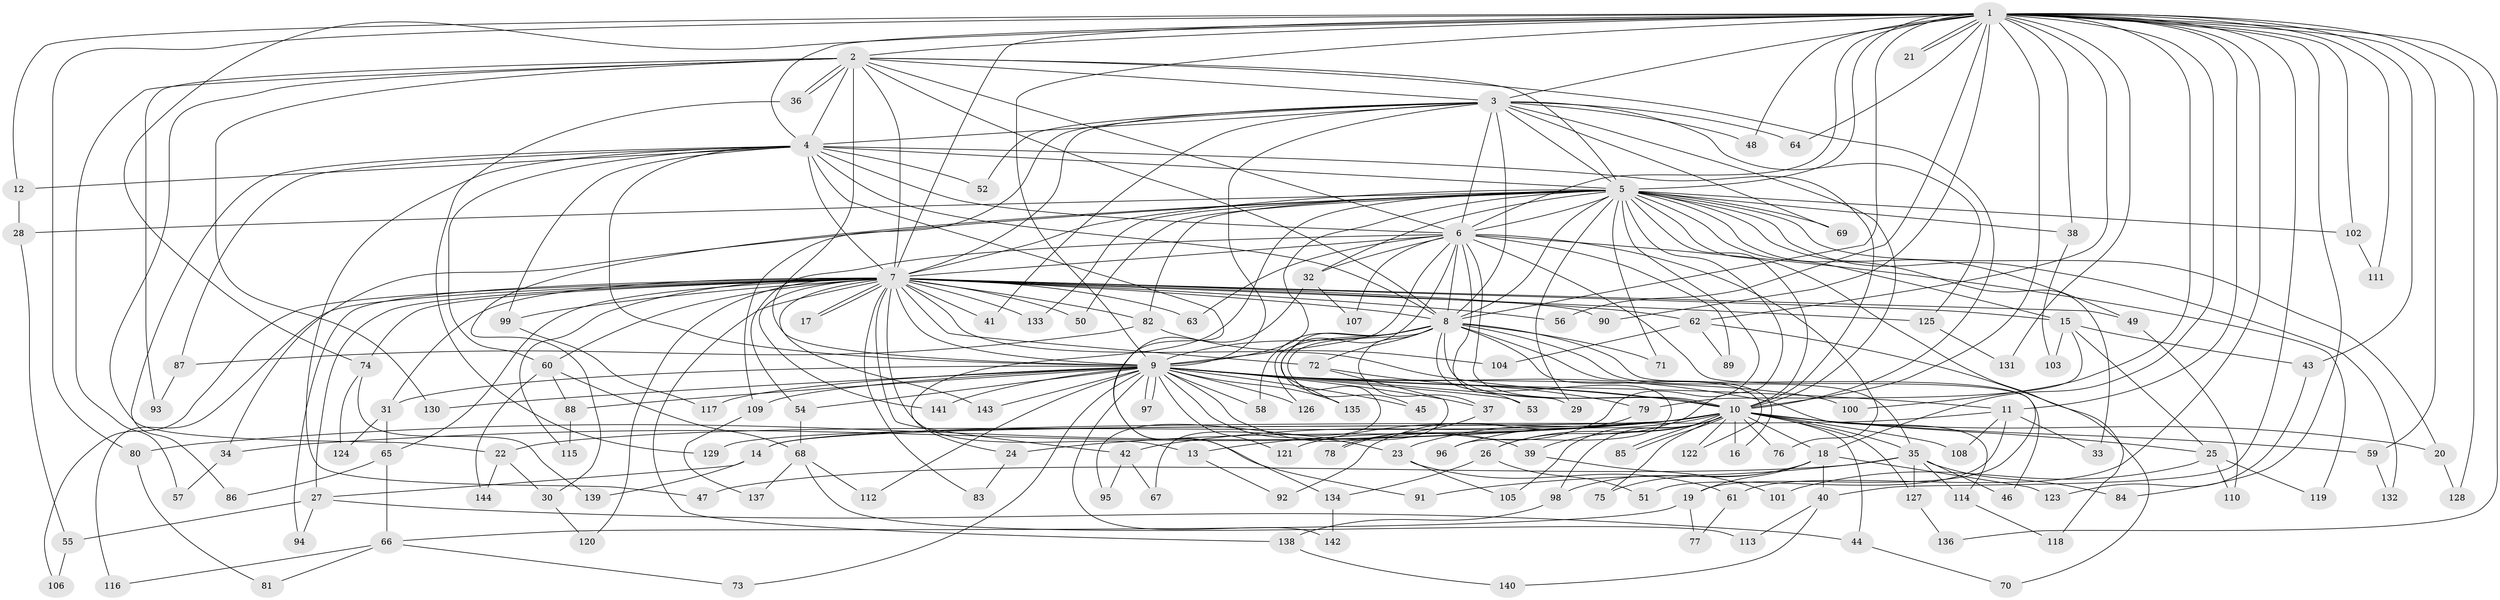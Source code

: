 // coarse degree distribution, {31: 0.008695652173913044, 23: 0.008695652173913044, 14: 0.008695652173913044, 15: 0.008695652173913044, 27: 0.008695652173913044, 39: 0.008695652173913044, 18: 0.008695652173913044, 32: 0.008695652173913044, 35: 0.008695652173913044, 6: 0.02608695652173913, 3: 0.24347826086956523, 4: 0.08695652173913043, 2: 0.4956521739130435, 5: 0.06086956521739131, 7: 0.008695652173913044}
// Generated by graph-tools (version 1.1) at 2025/51/02/27/25 19:51:49]
// undirected, 144 vertices, 313 edges
graph export_dot {
graph [start="1"]
  node [color=gray90,style=filled];
  1;
  2;
  3;
  4;
  5;
  6;
  7;
  8;
  9;
  10;
  11;
  12;
  13;
  14;
  15;
  16;
  17;
  18;
  19;
  20;
  21;
  22;
  23;
  24;
  25;
  26;
  27;
  28;
  29;
  30;
  31;
  32;
  33;
  34;
  35;
  36;
  37;
  38;
  39;
  40;
  41;
  42;
  43;
  44;
  45;
  46;
  47;
  48;
  49;
  50;
  51;
  52;
  53;
  54;
  55;
  56;
  57;
  58;
  59;
  60;
  61;
  62;
  63;
  64;
  65;
  66;
  67;
  68;
  69;
  70;
  71;
  72;
  73;
  74;
  75;
  76;
  77;
  78;
  79;
  80;
  81;
  82;
  83;
  84;
  85;
  86;
  87;
  88;
  89;
  90;
  91;
  92;
  93;
  94;
  95;
  96;
  97;
  98;
  99;
  100;
  101;
  102;
  103;
  104;
  105;
  106;
  107;
  108;
  109;
  110;
  111;
  112;
  113;
  114;
  115;
  116;
  117;
  118;
  119;
  120;
  121;
  122;
  123;
  124;
  125;
  126;
  127;
  128;
  129;
  130;
  131;
  132;
  133;
  134;
  135;
  136;
  137;
  138;
  139;
  140;
  141;
  142;
  143;
  144;
  1 -- 2;
  1 -- 3;
  1 -- 4;
  1 -- 5;
  1 -- 6;
  1 -- 7;
  1 -- 8;
  1 -- 9;
  1 -- 10;
  1 -- 11;
  1 -- 12;
  1 -- 18;
  1 -- 21;
  1 -- 21;
  1 -- 38;
  1 -- 40;
  1 -- 43;
  1 -- 48;
  1 -- 56;
  1 -- 59;
  1 -- 61;
  1 -- 62;
  1 -- 64;
  1 -- 74;
  1 -- 80;
  1 -- 84;
  1 -- 90;
  1 -- 100;
  1 -- 102;
  1 -- 111;
  1 -- 128;
  1 -- 131;
  1 -- 136;
  2 -- 3;
  2 -- 4;
  2 -- 5;
  2 -- 6;
  2 -- 7;
  2 -- 8;
  2 -- 9;
  2 -- 10;
  2 -- 22;
  2 -- 36;
  2 -- 36;
  2 -- 57;
  2 -- 93;
  2 -- 130;
  3 -- 4;
  3 -- 5;
  3 -- 6;
  3 -- 7;
  3 -- 8;
  3 -- 9;
  3 -- 10;
  3 -- 41;
  3 -- 48;
  3 -- 52;
  3 -- 64;
  3 -- 69;
  3 -- 109;
  3 -- 125;
  4 -- 5;
  4 -- 6;
  4 -- 7;
  4 -- 8;
  4 -- 9;
  4 -- 10;
  4 -- 12;
  4 -- 47;
  4 -- 52;
  4 -- 60;
  4 -- 86;
  4 -- 87;
  4 -- 91;
  4 -- 99;
  5 -- 6;
  5 -- 7;
  5 -- 8;
  5 -- 9;
  5 -- 10;
  5 -- 15;
  5 -- 20;
  5 -- 24;
  5 -- 26;
  5 -- 28;
  5 -- 29;
  5 -- 30;
  5 -- 32;
  5 -- 33;
  5 -- 34;
  5 -- 38;
  5 -- 49;
  5 -- 50;
  5 -- 69;
  5 -- 71;
  5 -- 78;
  5 -- 82;
  5 -- 102;
  5 -- 118;
  5 -- 132;
  5 -- 133;
  6 -- 7;
  6 -- 8;
  6 -- 9;
  6 -- 10;
  6 -- 19;
  6 -- 32;
  6 -- 53;
  6 -- 54;
  6 -- 63;
  6 -- 67;
  6 -- 76;
  6 -- 89;
  6 -- 107;
  6 -- 119;
  7 -- 8;
  7 -- 9;
  7 -- 10;
  7 -- 13;
  7 -- 15;
  7 -- 17;
  7 -- 17;
  7 -- 27;
  7 -- 31;
  7 -- 41;
  7 -- 42;
  7 -- 49;
  7 -- 50;
  7 -- 56;
  7 -- 60;
  7 -- 62;
  7 -- 63;
  7 -- 65;
  7 -- 72;
  7 -- 74;
  7 -- 82;
  7 -- 83;
  7 -- 90;
  7 -- 94;
  7 -- 99;
  7 -- 106;
  7 -- 115;
  7 -- 116;
  7 -- 120;
  7 -- 125;
  7 -- 133;
  7 -- 138;
  7 -- 141;
  7 -- 143;
  8 -- 9;
  8 -- 10;
  8 -- 16;
  8 -- 35;
  8 -- 37;
  8 -- 45;
  8 -- 46;
  8 -- 58;
  8 -- 71;
  8 -- 72;
  8 -- 96;
  8 -- 122;
  8 -- 126;
  8 -- 135;
  9 -- 10;
  9 -- 11;
  9 -- 23;
  9 -- 29;
  9 -- 31;
  9 -- 37;
  9 -- 39;
  9 -- 45;
  9 -- 53;
  9 -- 54;
  9 -- 58;
  9 -- 73;
  9 -- 88;
  9 -- 97;
  9 -- 97;
  9 -- 100;
  9 -- 109;
  9 -- 112;
  9 -- 114;
  9 -- 117;
  9 -- 121;
  9 -- 126;
  9 -- 130;
  9 -- 135;
  9 -- 141;
  9 -- 142;
  9 -- 143;
  10 -- 13;
  10 -- 14;
  10 -- 16;
  10 -- 18;
  10 -- 20;
  10 -- 22;
  10 -- 23;
  10 -- 24;
  10 -- 25;
  10 -- 26;
  10 -- 34;
  10 -- 35;
  10 -- 39;
  10 -- 42;
  10 -- 44;
  10 -- 59;
  10 -- 75;
  10 -- 76;
  10 -- 80;
  10 -- 85;
  10 -- 85;
  10 -- 96;
  10 -- 98;
  10 -- 105;
  10 -- 108;
  10 -- 121;
  10 -- 122;
  10 -- 127;
  10 -- 129;
  11 -- 14;
  11 -- 33;
  11 -- 51;
  11 -- 108;
  12 -- 28;
  13 -- 92;
  14 -- 27;
  14 -- 139;
  15 -- 25;
  15 -- 43;
  15 -- 79;
  15 -- 103;
  18 -- 19;
  18 -- 40;
  18 -- 75;
  18 -- 98;
  18 -- 123;
  19 -- 66;
  19 -- 77;
  20 -- 128;
  22 -- 30;
  22 -- 144;
  23 -- 61;
  23 -- 105;
  24 -- 83;
  25 -- 101;
  25 -- 110;
  25 -- 119;
  26 -- 51;
  26 -- 134;
  27 -- 44;
  27 -- 55;
  27 -- 94;
  28 -- 55;
  30 -- 120;
  31 -- 65;
  31 -- 124;
  32 -- 107;
  32 -- 134;
  34 -- 57;
  35 -- 46;
  35 -- 47;
  35 -- 84;
  35 -- 91;
  35 -- 114;
  35 -- 127;
  36 -- 129;
  37 -- 78;
  38 -- 103;
  39 -- 101;
  40 -- 113;
  40 -- 140;
  42 -- 67;
  42 -- 95;
  43 -- 123;
  44 -- 70;
  49 -- 110;
  54 -- 68;
  55 -- 106;
  59 -- 132;
  60 -- 68;
  60 -- 88;
  60 -- 144;
  61 -- 77;
  62 -- 70;
  62 -- 89;
  62 -- 104;
  65 -- 66;
  65 -- 86;
  66 -- 73;
  66 -- 81;
  66 -- 116;
  68 -- 112;
  68 -- 113;
  68 -- 137;
  72 -- 79;
  72 -- 95;
  74 -- 124;
  74 -- 139;
  79 -- 92;
  80 -- 81;
  82 -- 87;
  82 -- 104;
  87 -- 93;
  88 -- 115;
  98 -- 138;
  99 -- 117;
  102 -- 111;
  109 -- 137;
  114 -- 118;
  125 -- 131;
  127 -- 136;
  134 -- 142;
  138 -- 140;
}
